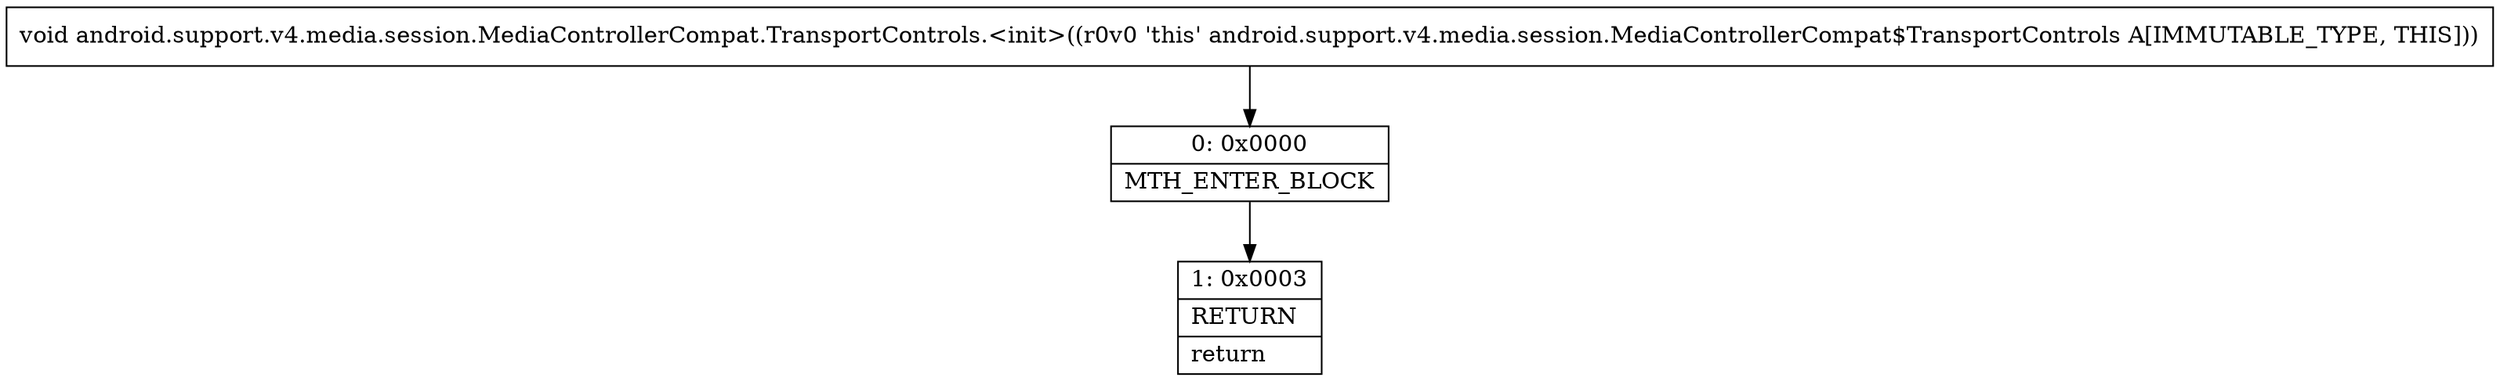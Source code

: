 digraph "CFG forandroid.support.v4.media.session.MediaControllerCompat.TransportControls.\<init\>()V" {
Node_0 [shape=record,label="{0\:\ 0x0000|MTH_ENTER_BLOCK\l}"];
Node_1 [shape=record,label="{1\:\ 0x0003|RETURN\l|return\l}"];
MethodNode[shape=record,label="{void android.support.v4.media.session.MediaControllerCompat.TransportControls.\<init\>((r0v0 'this' android.support.v4.media.session.MediaControllerCompat$TransportControls A[IMMUTABLE_TYPE, THIS])) }"];
MethodNode -> Node_0;
Node_0 -> Node_1;
}

